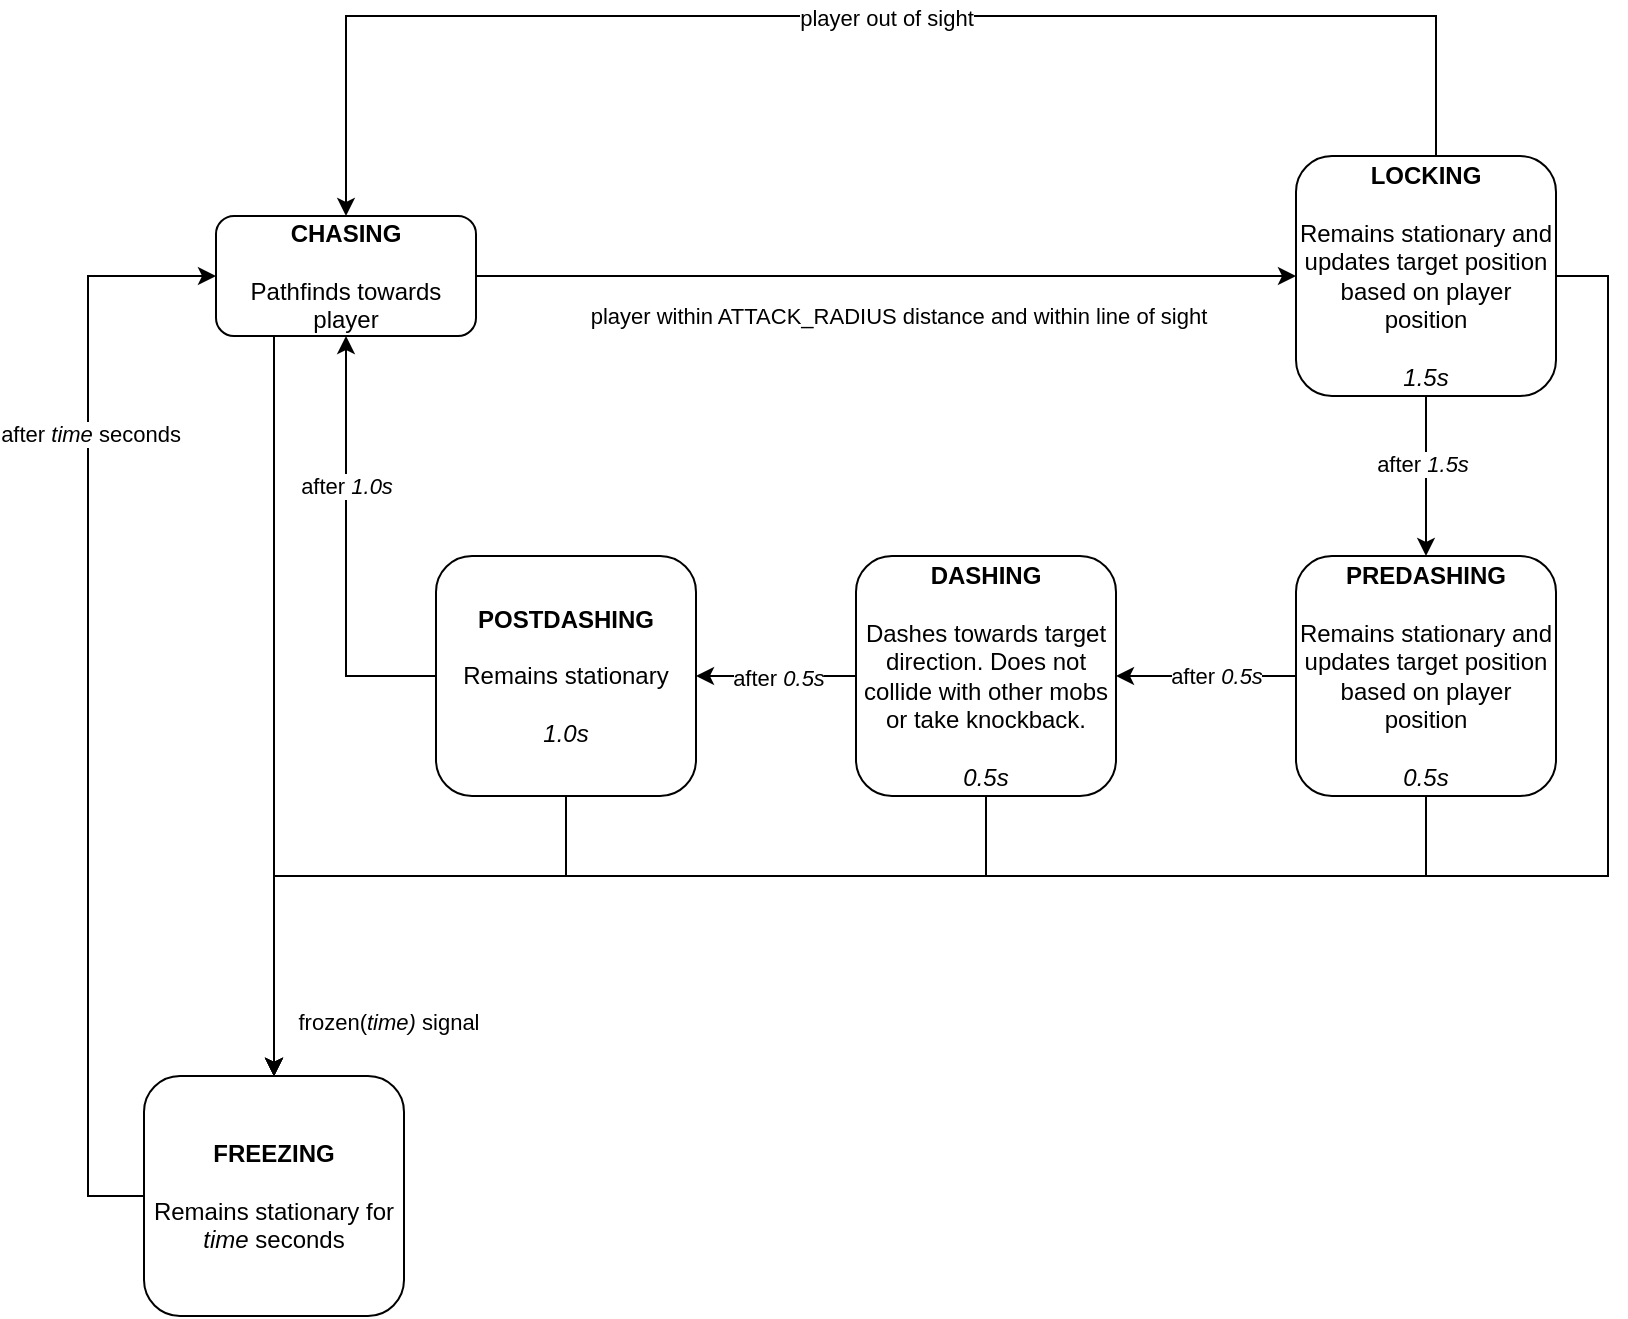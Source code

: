 <mxfile version="21.6.2" type="device">
  <diagram id="C5RBs43oDa-KdzZeNtuy" name="Page-1">
    <mxGraphModel dx="617" dy="865" grid="1" gridSize="10" guides="1" tooltips="1" connect="1" arrows="1" fold="1" page="1" pageScale="1" pageWidth="827" pageHeight="1169" math="0" shadow="0">
      <root>
        <mxCell id="WIyWlLk6GJQsqaUBKTNV-0" />
        <mxCell id="WIyWlLk6GJQsqaUBKTNV-1" parent="WIyWlLk6GJQsqaUBKTNV-0" />
        <mxCell id="thikcQ1s-oTCG_y3HWkw-2" value="" style="edgeStyle=orthogonalEdgeStyle;rounded=0;orthogonalLoop=1;jettySize=auto;html=1;" parent="WIyWlLk6GJQsqaUBKTNV-1" source="thikcQ1s-oTCG_y3HWkw-0" target="thikcQ1s-oTCG_y3HWkw-1" edge="1">
          <mxGeometry relative="1" as="geometry" />
        </mxCell>
        <mxCell id="thikcQ1s-oTCG_y3HWkw-3" value="player within ATTACK_RADIUS distance and within line of sight" style="edgeLabel;html=1;align=center;verticalAlign=middle;resizable=0;points=[];" parent="thikcQ1s-oTCG_y3HWkw-2" vertex="1" connectable="0">
          <mxGeometry x="-0.152" y="4" relative="1" as="geometry">
            <mxPoint x="37" y="24" as="offset" />
          </mxGeometry>
        </mxCell>
        <mxCell id="hKkev5r5thlMw7S79PLE-3" style="edgeStyle=orthogonalEdgeStyle;rounded=0;orthogonalLoop=1;jettySize=auto;html=1;" edge="1" parent="WIyWlLk6GJQsqaUBKTNV-1" source="thikcQ1s-oTCG_y3HWkw-0" target="hKkev5r5thlMw7S79PLE-0">
          <mxGeometry relative="1" as="geometry">
            <Array as="points">
              <mxPoint x="973" y="410" />
              <mxPoint x="973" y="410" />
            </Array>
          </mxGeometry>
        </mxCell>
        <mxCell id="hKkev5r5thlMw7S79PLE-6" value="frozen(&lt;i&gt;time)&lt;/i&gt;&amp;nbsp;signal" style="edgeLabel;html=1;align=center;verticalAlign=middle;resizable=0;points=[];" vertex="1" connectable="0" parent="hKkev5r5thlMw7S79PLE-3">
          <mxGeometry x="0.795" y="-3" relative="1" as="geometry">
            <mxPoint x="60" y="11" as="offset" />
          </mxGeometry>
        </mxCell>
        <mxCell id="thikcQ1s-oTCG_y3HWkw-0" value="&lt;b&gt;CHASING&lt;/b&gt;&lt;br&gt;&lt;br&gt;Pathfinds towards player" style="rounded=1;whiteSpace=wrap;html=1;fontSize=12;glass=0;strokeWidth=1;shadow=0;" parent="WIyWlLk6GJQsqaUBKTNV-1" vertex="1">
          <mxGeometry x="944" y="190" width="130" height="60" as="geometry" />
        </mxCell>
        <mxCell id="thikcQ1s-oTCG_y3HWkw-4" style="edgeStyle=orthogonalEdgeStyle;rounded=0;orthogonalLoop=1;jettySize=auto;html=1;" parent="WIyWlLk6GJQsqaUBKTNV-1" source="thikcQ1s-oTCG_y3HWkw-1" edge="1">
          <mxGeometry relative="1" as="geometry">
            <mxPoint x="1009" y="190" as="targetPoint" />
            <Array as="points">
              <mxPoint x="1554" y="90" />
              <mxPoint x="1009" y="90" />
            </Array>
          </mxGeometry>
        </mxCell>
        <mxCell id="thikcQ1s-oTCG_y3HWkw-5" value="player out of sight" style="edgeLabel;html=1;align=center;verticalAlign=middle;resizable=0;points=[];" parent="thikcQ1s-oTCG_y3HWkw-4" vertex="1" connectable="0">
          <mxGeometry x="-0.034" y="1" relative="1" as="geometry">
            <mxPoint as="offset" />
          </mxGeometry>
        </mxCell>
        <mxCell id="thikcQ1s-oTCG_y3HWkw-8" value="" style="edgeStyle=orthogonalEdgeStyle;rounded=0;orthogonalLoop=1;jettySize=auto;html=1;" parent="WIyWlLk6GJQsqaUBKTNV-1" source="thikcQ1s-oTCG_y3HWkw-1" target="thikcQ1s-oTCG_y3HWkw-7" edge="1">
          <mxGeometry relative="1" as="geometry" />
        </mxCell>
        <mxCell id="thikcQ1s-oTCG_y3HWkw-13" value="after &lt;i&gt;1.5s&lt;/i&gt;" style="edgeLabel;html=1;align=center;verticalAlign=middle;resizable=0;points=[];" parent="thikcQ1s-oTCG_y3HWkw-8" vertex="1" connectable="0">
          <mxGeometry x="-0.164" y="-2" relative="1" as="geometry">
            <mxPoint as="offset" />
          </mxGeometry>
        </mxCell>
        <mxCell id="hKkev5r5thlMw7S79PLE-11" style="edgeStyle=orthogonalEdgeStyle;rounded=0;orthogonalLoop=1;jettySize=auto;html=1;entryX=0.5;entryY=0;entryDx=0;entryDy=0;" edge="1" parent="WIyWlLk6GJQsqaUBKTNV-1" source="thikcQ1s-oTCG_y3HWkw-1" target="hKkev5r5thlMw7S79PLE-0">
          <mxGeometry relative="1" as="geometry">
            <Array as="points">
              <mxPoint x="1640" y="220" />
              <mxPoint x="1640" y="520" />
              <mxPoint x="973" y="520" />
            </Array>
          </mxGeometry>
        </mxCell>
        <mxCell id="thikcQ1s-oTCG_y3HWkw-1" value="&lt;b&gt;LOCKING&lt;/b&gt;&lt;br&gt;&lt;br&gt;Remains stationary and updates target position based on player position&lt;br&gt;&lt;br&gt;&lt;i&gt;1.5s&lt;/i&gt;" style="rounded=1;whiteSpace=wrap;html=1;fontSize=12;glass=0;strokeWidth=1;shadow=0;" parent="WIyWlLk6GJQsqaUBKTNV-1" vertex="1">
          <mxGeometry x="1484" y="160" width="130" height="120" as="geometry" />
        </mxCell>
        <mxCell id="thikcQ1s-oTCG_y3HWkw-10" value="" style="edgeStyle=orthogonalEdgeStyle;rounded=0;orthogonalLoop=1;jettySize=auto;html=1;" parent="WIyWlLk6GJQsqaUBKTNV-1" source="thikcQ1s-oTCG_y3HWkw-7" target="thikcQ1s-oTCG_y3HWkw-9" edge="1">
          <mxGeometry relative="1" as="geometry" />
        </mxCell>
        <mxCell id="thikcQ1s-oTCG_y3HWkw-14" value="after &lt;i&gt;0.5s&lt;/i&gt;" style="edgeLabel;html=1;align=center;verticalAlign=middle;resizable=0;points=[];" parent="thikcQ1s-oTCG_y3HWkw-10" vertex="1" connectable="0">
          <mxGeometry x="-0.258" relative="1" as="geometry">
            <mxPoint x="-7" as="offset" />
          </mxGeometry>
        </mxCell>
        <mxCell id="hKkev5r5thlMw7S79PLE-12" style="edgeStyle=orthogonalEdgeStyle;rounded=0;orthogonalLoop=1;jettySize=auto;html=1;entryX=0.5;entryY=0;entryDx=0;entryDy=0;" edge="1" parent="WIyWlLk6GJQsqaUBKTNV-1" source="thikcQ1s-oTCG_y3HWkw-7" target="hKkev5r5thlMw7S79PLE-0">
          <mxGeometry relative="1" as="geometry">
            <Array as="points">
              <mxPoint x="1549" y="520" />
              <mxPoint x="973" y="520" />
            </Array>
          </mxGeometry>
        </mxCell>
        <mxCell id="thikcQ1s-oTCG_y3HWkw-7" value="&lt;b&gt;PREDASHING&lt;/b&gt;&lt;br&gt;&lt;br&gt;Remains stationary and updates target position based on player position&lt;br&gt;&lt;br&gt;&lt;i&gt;0.5s&lt;/i&gt;" style="rounded=1;whiteSpace=wrap;html=1;fontSize=12;glass=0;strokeWidth=1;shadow=0;" parent="WIyWlLk6GJQsqaUBKTNV-1" vertex="1">
          <mxGeometry x="1484" y="360" width="130" height="120" as="geometry" />
        </mxCell>
        <mxCell id="thikcQ1s-oTCG_y3HWkw-12" value="" style="edgeStyle=orthogonalEdgeStyle;rounded=0;orthogonalLoop=1;jettySize=auto;html=1;" parent="WIyWlLk6GJQsqaUBKTNV-1" source="thikcQ1s-oTCG_y3HWkw-9" target="thikcQ1s-oTCG_y3HWkw-11" edge="1">
          <mxGeometry relative="1" as="geometry" />
        </mxCell>
        <mxCell id="thikcQ1s-oTCG_y3HWkw-17" value="after &lt;i&gt;0.5s&lt;/i&gt;" style="edgeLabel;html=1;align=center;verticalAlign=middle;resizable=0;points=[];" parent="thikcQ1s-oTCG_y3HWkw-12" vertex="1" connectable="0">
          <mxGeometry x="-0.163" y="1" relative="1" as="geometry">
            <mxPoint x="-6" as="offset" />
          </mxGeometry>
        </mxCell>
        <mxCell id="hKkev5r5thlMw7S79PLE-9" style="edgeStyle=orthogonalEdgeStyle;rounded=0;orthogonalLoop=1;jettySize=auto;html=1;entryX=0.5;entryY=0;entryDx=0;entryDy=0;" edge="1" parent="WIyWlLk6GJQsqaUBKTNV-1" source="thikcQ1s-oTCG_y3HWkw-9" target="hKkev5r5thlMw7S79PLE-0">
          <mxGeometry relative="1" as="geometry">
            <Array as="points">
              <mxPoint x="1329" y="520" />
              <mxPoint x="973" y="520" />
            </Array>
          </mxGeometry>
        </mxCell>
        <mxCell id="thikcQ1s-oTCG_y3HWkw-9" value="&lt;b&gt;DASHING&lt;/b&gt;&lt;br&gt;&lt;br&gt;Dashes towards target direction. Does not collide with other mobs or take knockback.&lt;br&gt;&lt;br&gt;&lt;i&gt;0.5s&lt;/i&gt;" style="rounded=1;whiteSpace=wrap;html=1;fontSize=12;glass=0;strokeWidth=1;shadow=0;" parent="WIyWlLk6GJQsqaUBKTNV-1" vertex="1">
          <mxGeometry x="1264" y="360" width="130" height="120" as="geometry" />
        </mxCell>
        <mxCell id="thikcQ1s-oTCG_y3HWkw-18" style="edgeStyle=orthogonalEdgeStyle;rounded=0;orthogonalLoop=1;jettySize=auto;html=1;" parent="WIyWlLk6GJQsqaUBKTNV-1" source="thikcQ1s-oTCG_y3HWkw-11" target="thikcQ1s-oTCG_y3HWkw-0" edge="1">
          <mxGeometry relative="1" as="geometry">
            <Array as="points">
              <mxPoint x="1009" y="420" />
            </Array>
          </mxGeometry>
        </mxCell>
        <mxCell id="thikcQ1s-oTCG_y3HWkw-19" value="after &lt;i&gt;1.0s&lt;/i&gt;" style="edgeLabel;html=1;align=center;verticalAlign=middle;resizable=0;points=[];" parent="thikcQ1s-oTCG_y3HWkw-18" vertex="1" connectable="0">
          <mxGeometry x="0.301" relative="1" as="geometry">
            <mxPoint as="offset" />
          </mxGeometry>
        </mxCell>
        <mxCell id="hKkev5r5thlMw7S79PLE-8" style="edgeStyle=orthogonalEdgeStyle;rounded=0;orthogonalLoop=1;jettySize=auto;html=1;entryX=0.5;entryY=0;entryDx=0;entryDy=0;" edge="1" parent="WIyWlLk6GJQsqaUBKTNV-1" source="thikcQ1s-oTCG_y3HWkw-11" target="hKkev5r5thlMw7S79PLE-0">
          <mxGeometry relative="1" as="geometry">
            <Array as="points">
              <mxPoint x="1119" y="520" />
              <mxPoint x="973" y="520" />
            </Array>
          </mxGeometry>
        </mxCell>
        <mxCell id="thikcQ1s-oTCG_y3HWkw-11" value="&lt;b&gt;POSTDASHING&lt;/b&gt;&lt;br&gt;&lt;br&gt;Remains stationary&lt;br&gt;&lt;br&gt;&lt;i&gt;1.0s&lt;/i&gt;" style="rounded=1;whiteSpace=wrap;html=1;fontSize=12;glass=0;strokeWidth=1;shadow=0;" parent="WIyWlLk6GJQsqaUBKTNV-1" vertex="1">
          <mxGeometry x="1054" y="360" width="130" height="120" as="geometry" />
        </mxCell>
        <mxCell id="hKkev5r5thlMw7S79PLE-1" style="edgeStyle=orthogonalEdgeStyle;rounded=0;orthogonalLoop=1;jettySize=auto;html=1;exitX=0;exitY=0.5;exitDx=0;exitDy=0;" edge="1" parent="WIyWlLk6GJQsqaUBKTNV-1" source="hKkev5r5thlMw7S79PLE-0" target="thikcQ1s-oTCG_y3HWkw-0">
          <mxGeometry relative="1" as="geometry">
            <Array as="points">
              <mxPoint x="880" y="680" />
              <mxPoint x="880" y="220" />
            </Array>
          </mxGeometry>
        </mxCell>
        <mxCell id="hKkev5r5thlMw7S79PLE-2" value="after &lt;i&gt;time&lt;/i&gt;&amp;nbsp;seconds" style="edgeLabel;html=1;align=center;verticalAlign=middle;resizable=0;points=[];" vertex="1" connectable="0" parent="hKkev5r5thlMw7S79PLE-1">
          <mxGeometry x="0.481" y="-1" relative="1" as="geometry">
            <mxPoint as="offset" />
          </mxGeometry>
        </mxCell>
        <mxCell id="hKkev5r5thlMw7S79PLE-0" value="&lt;b&gt;FREEZING&lt;/b&gt;&lt;br&gt;&lt;br&gt;Remains stationary for &lt;i&gt;time&lt;/i&gt;&amp;nbsp;seconds" style="rounded=1;whiteSpace=wrap;html=1;fontSize=12;glass=0;strokeWidth=1;shadow=0;" vertex="1" parent="WIyWlLk6GJQsqaUBKTNV-1">
          <mxGeometry x="908" y="620" width="130" height="120" as="geometry" />
        </mxCell>
      </root>
    </mxGraphModel>
  </diagram>
</mxfile>
